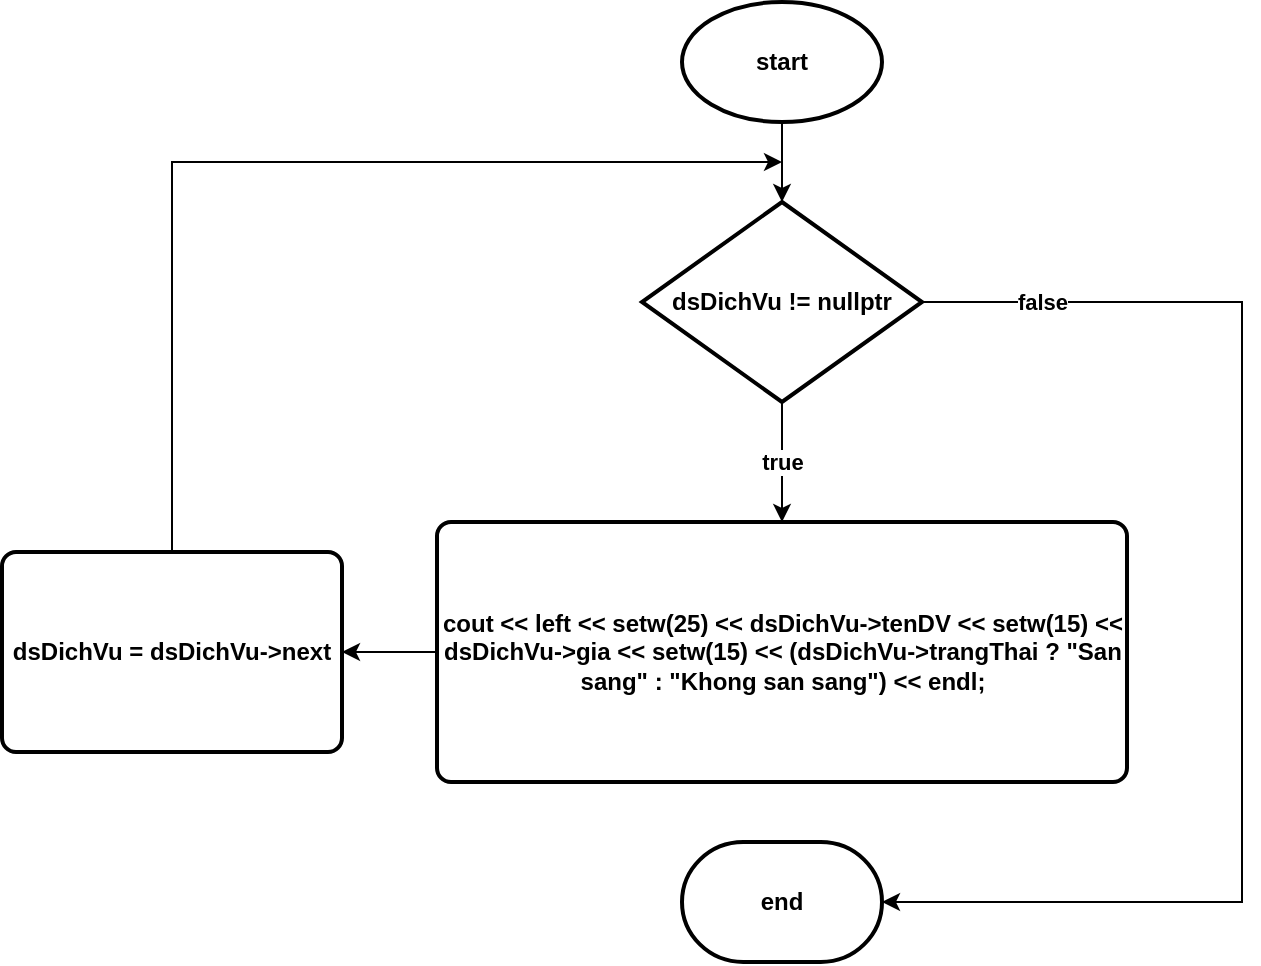 <mxfile version="20.8.16" type="device"><diagram name="Page-1" id="1p7RXkCzchTZ46cACDaM"><mxGraphModel dx="1020" dy="504" grid="1" gridSize="10" guides="1" tooltips="1" connect="1" arrows="1" fold="1" page="1" pageScale="1" pageWidth="850" pageHeight="1100" math="0" shadow="0"><root><mxCell id="0"/><mxCell id="1" parent="0"/><mxCell id="dZAT_JbIuhc-mtxnWZmo-2" style="edgeStyle=orthogonalEdgeStyle;rounded=0;orthogonalLoop=1;jettySize=auto;html=1;entryX=0.5;entryY=0;entryDx=0;entryDy=0;entryPerimeter=0;fontStyle=1" parent="1" source="dZAT_JbIuhc-mtxnWZmo-1" target="dZAT_JbIuhc-mtxnWZmo-4" edge="1"><mxGeometry relative="1" as="geometry"><mxPoint x="400" y="120" as="targetPoint"/></mxGeometry></mxCell><mxCell id="dZAT_JbIuhc-mtxnWZmo-1" value="start" style="strokeWidth=2;html=1;shape=mxgraph.flowchart.start_1;whiteSpace=wrap;fontStyle=1" parent="1" vertex="1"><mxGeometry x="350" y="20" width="100" height="60" as="geometry"/></mxCell><mxCell id="dZAT_JbIuhc-mtxnWZmo-5" value="true" style="edgeStyle=orthogonalEdgeStyle;rounded=0;orthogonalLoop=1;jettySize=auto;html=1;fontStyle=1" parent="1" source="dZAT_JbIuhc-mtxnWZmo-4" target="dZAT_JbIuhc-mtxnWZmo-6" edge="1"><mxGeometry relative="1" as="geometry"><mxPoint x="400" y="280" as="targetPoint"/></mxGeometry></mxCell><mxCell id="dZAT_JbIuhc-mtxnWZmo-12" value="false" style="edgeStyle=orthogonalEdgeStyle;rounded=0;orthogonalLoop=1;jettySize=auto;html=1;fontStyle=1" parent="1" source="dZAT_JbIuhc-mtxnWZmo-4" target="dZAT_JbIuhc-mtxnWZmo-13" edge="1"><mxGeometry x="-0.812" relative="1" as="geometry"><mxPoint x="660" y="460" as="targetPoint"/><Array as="points"><mxPoint x="630" y="170"/></Array><mxPoint as="offset"/></mxGeometry></mxCell><mxCell id="dZAT_JbIuhc-mtxnWZmo-4" value="dsDichVu != nullptr" style="strokeWidth=2;html=1;shape=mxgraph.flowchart.decision;whiteSpace=wrap;fontStyle=1" parent="1" vertex="1"><mxGeometry x="330" y="120" width="140" height="100" as="geometry"/></mxCell><mxCell id="dZAT_JbIuhc-mtxnWZmo-8" style="edgeStyle=orthogonalEdgeStyle;rounded=0;orthogonalLoop=1;jettySize=auto;html=1;entryX=1;entryY=0.5;entryDx=0;entryDy=0;fontStyle=1" parent="1" source="dZAT_JbIuhc-mtxnWZmo-6" target="dZAT_JbIuhc-mtxnWZmo-10" edge="1"><mxGeometry relative="1" as="geometry"><mxPoint x="190" y="345" as="targetPoint"/></mxGeometry></mxCell><mxCell id="dZAT_JbIuhc-mtxnWZmo-6" value="cout &amp;lt;&amp;lt; left &amp;lt;&amp;lt; setw(25) &amp;lt;&amp;lt; dsDichVu-&amp;gt;tenDV &amp;lt;&amp;lt; setw(15) &amp;lt;&amp;lt; dsDichVu-&amp;gt;gia &amp;lt;&amp;lt; setw(15) &amp;lt;&amp;lt; (dsDichVu-&amp;gt;trangThai ? &quot;San sang&quot; : &quot;Khong san sang&quot;) &amp;lt;&amp;lt; endl;" style="rounded=1;whiteSpace=wrap;html=1;absoluteArcSize=1;arcSize=14;strokeWidth=2;fontStyle=1" parent="1" vertex="1"><mxGeometry x="227.5" y="280" width="345" height="130" as="geometry"/></mxCell><mxCell id="dZAT_JbIuhc-mtxnWZmo-11" style="edgeStyle=orthogonalEdgeStyle;rounded=0;orthogonalLoop=1;jettySize=auto;html=1;fontStyle=1" parent="1" source="dZAT_JbIuhc-mtxnWZmo-10" edge="1"><mxGeometry relative="1" as="geometry"><mxPoint x="400" y="100" as="targetPoint"/><Array as="points"><mxPoint x="95" y="100"/><mxPoint x="95" y="100"/></Array></mxGeometry></mxCell><mxCell id="dZAT_JbIuhc-mtxnWZmo-10" value="dsDichVu = dsDichVu-&amp;gt;next" style="rounded=1;whiteSpace=wrap;html=1;absoluteArcSize=1;arcSize=14;strokeWidth=2;fontStyle=1" parent="1" vertex="1"><mxGeometry x="10" y="295" width="170" height="100" as="geometry"/></mxCell><mxCell id="dZAT_JbIuhc-mtxnWZmo-13" value="end" style="strokeWidth=2;html=1;shape=mxgraph.flowchart.terminator;whiteSpace=wrap;fontStyle=1" parent="1" vertex="1"><mxGeometry x="350" y="440" width="100" height="60" as="geometry"/></mxCell></root></mxGraphModel></diagram></mxfile>